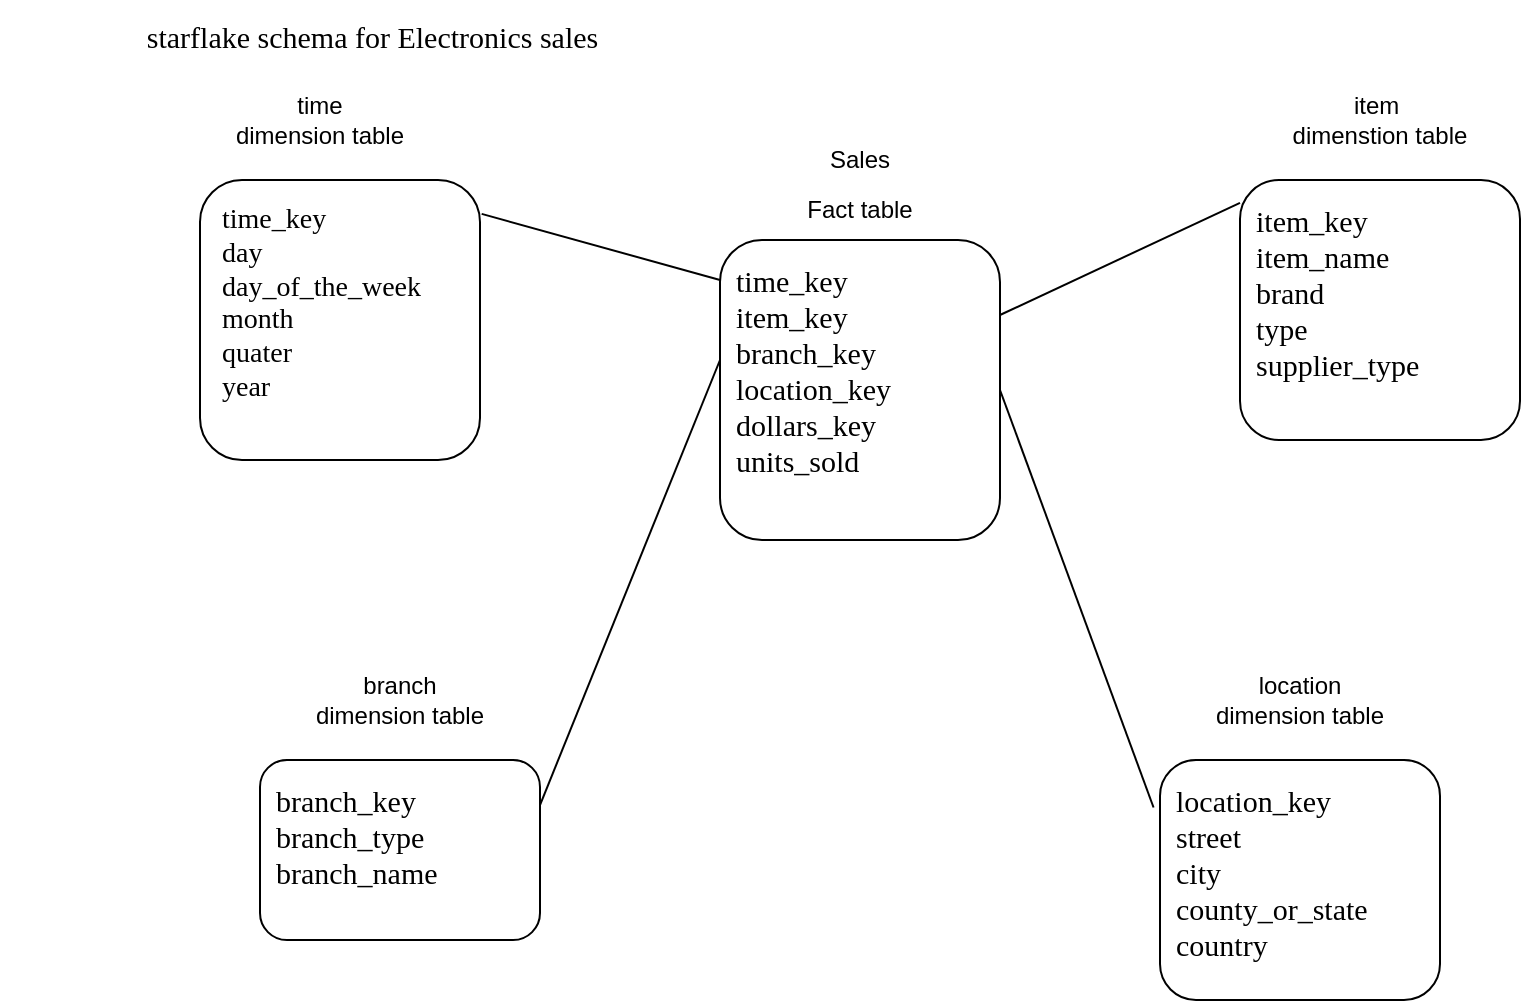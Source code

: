 <mxfile version="16.3.0" type="device"><diagram id="wJkkncFo8TDHunM86-9w" name="Page-1"><mxGraphModel dx="1221" dy="681" grid="1" gridSize="10" guides="1" tooltips="1" connect="1" arrows="1" fold="1" page="1" pageScale="1" pageWidth="827" pageHeight="1169" math="0" shadow="0"><root><mxCell id="0"/><mxCell id="1" parent="0"/><mxCell id="lm-o03ihQJz3eWXHt5Hj-1" value="time_key&lt;br style=&quot;font-size: 14px;&quot;&gt;day&lt;br style=&quot;font-size: 14px;&quot;&gt;day_of_the_week&lt;br style=&quot;font-size: 14px;&quot;&gt;month&lt;br style=&quot;font-size: 14px;&quot;&gt;quater&lt;br style=&quot;font-size: 14px;&quot;&gt;year" style="rounded=1;fontFamily=Verdana;labelPosition=center;verticalLabelPosition=middle;align=left;verticalAlign=top;labelBackgroundColor=none;whiteSpace=wrap;html=1;fontStyle=0;textDirection=ltr;fontSize=14;horizontal=1;spacingTop=5;spacingLeft=9;" vertex="1" parent="1"><mxGeometry x="110" y="90" width="140" height="140" as="geometry"/></mxCell><mxCell id="lm-o03ihQJz3eWXHt5Hj-2" value="time_key&lt;br style=&quot;font-size: 15px;&quot;&gt;item_key&lt;br style=&quot;font-size: 15px;&quot;&gt;branch_key&lt;br style=&quot;font-size: 15px;&quot;&gt;location_key&lt;br style=&quot;font-size: 15px;&quot;&gt;dollars_key&lt;br style=&quot;font-size: 15px;&quot;&gt;units_sold" style="rounded=1;whiteSpace=wrap;html=1;fontStyle=0;fontSize=15;align=left;spacingLeft=6;fontFamily=Verdana;verticalAlign=top;spacingTop=5;" vertex="1" parent="1"><mxGeometry x="370" y="120" width="140" height="150" as="geometry"/></mxCell><mxCell id="lm-o03ihQJz3eWXHt5Hj-3" value="item_key&lt;br style=&quot;font-size: 15px;&quot;&gt;item_name&lt;br style=&quot;font-size: 15px;&quot;&gt;brand&lt;br style=&quot;font-size: 15px;&quot;&gt;type&lt;br style=&quot;font-size: 15px;&quot;&gt;supplier_type&lt;br style=&quot;font-size: 15px;&quot;&gt;" style="rounded=1;whiteSpace=wrap;html=1;fontStyle=0;fontSize=15;align=left;spacingLeft=6;fontFamily=Verdana;verticalAlign=top;spacingTop=5;" vertex="1" parent="1"><mxGeometry x="630" y="90" width="140" height="130" as="geometry"/></mxCell><mxCell id="lm-o03ihQJz3eWXHt5Hj-4" value="location_key&lt;br style=&quot;font-size: 15px;&quot;&gt;street&lt;br style=&quot;font-size: 15px;&quot;&gt;city&lt;br style=&quot;font-size: 15px;&quot;&gt;county_or_state&lt;br style=&quot;font-size: 15px;&quot;&gt;country" style="rounded=1;whiteSpace=wrap;html=1;fontStyle=0;fontSize=15;align=left;spacingLeft=6;fontFamily=Verdana;verticalAlign=top;spacingTop=5;" vertex="1" parent="1"><mxGeometry x="590" y="380" width="140" height="120" as="geometry"/></mxCell><mxCell id="lm-o03ihQJz3eWXHt5Hj-5" value="branch_key&lt;br style=&quot;font-size: 15px;&quot;&gt;branch_type&lt;br style=&quot;font-size: 15px;&quot;&gt;branch_name" style="rounded=1;whiteSpace=wrap;html=1;fontStyle=0;fontSize=15;align=left;spacingLeft=6;fontFamily=Verdana;verticalAlign=top;spacingTop=5;" vertex="1" parent="1"><mxGeometry x="140" y="380" width="140" height="90" as="geometry"/></mxCell><mxCell id="lm-o03ihQJz3eWXHt5Hj-6" value="Fact table" style="text;html=1;strokeColor=none;fillColor=none;align=center;verticalAlign=middle;whiteSpace=wrap;rounded=0;" vertex="1" parent="1"><mxGeometry x="410" y="90" width="60" height="30" as="geometry"/></mxCell><mxCell id="lm-o03ihQJz3eWXHt5Hj-9" value="Sales" style="text;html=1;strokeColor=none;fillColor=none;align=center;verticalAlign=middle;whiteSpace=wrap;rounded=0;" vertex="1" parent="1"><mxGeometry x="395" y="60" width="90" height="40" as="geometry"/></mxCell><mxCell id="lm-o03ihQJz3eWXHt5Hj-10" value="time&lt;br&gt;dimension table" style="text;html=1;strokeColor=none;fillColor=none;align=center;verticalAlign=middle;whiteSpace=wrap;rounded=0;" vertex="1" parent="1"><mxGeometry x="125" y="40" width="90" height="40" as="geometry"/></mxCell><mxCell id="lm-o03ihQJz3eWXHt5Hj-11" value="item&amp;nbsp;&lt;br&gt;dimenstion table" style="text;html=1;strokeColor=none;fillColor=none;align=center;verticalAlign=middle;whiteSpace=wrap;rounded=0;" vertex="1" parent="1"><mxGeometry x="655" y="45" width="90" height="30" as="geometry"/></mxCell><mxCell id="lm-o03ihQJz3eWXHt5Hj-12" value="branch dimension table" style="text;html=1;strokeColor=none;fillColor=none;align=center;verticalAlign=middle;whiteSpace=wrap;rounded=0;" vertex="1" parent="1"><mxGeometry x="165" y="330" width="90" height="40" as="geometry"/></mxCell><mxCell id="lm-o03ihQJz3eWXHt5Hj-15" value="location dimension table" style="text;html=1;strokeColor=none;fillColor=none;align=center;verticalAlign=middle;whiteSpace=wrap;rounded=0;" vertex="1" parent="1"><mxGeometry x="615" y="330" width="90" height="40" as="geometry"/></mxCell><mxCell id="lm-o03ihQJz3eWXHt5Hj-16" value="" style="endArrow=none;html=1;rounded=0;fontFamily=Verdana;fontSize=15;entryX=1.006;entryY=0.121;entryDx=0;entryDy=0;entryPerimeter=0;" edge="1" parent="1" target="lm-o03ihQJz3eWXHt5Hj-1"><mxGeometry width="50" height="50" relative="1" as="geometry"><mxPoint x="370" y="140" as="sourcePoint"/><mxPoint x="440" y="230" as="targetPoint"/></mxGeometry></mxCell><mxCell id="lm-o03ihQJz3eWXHt5Hj-17" value="" style="endArrow=none;html=1;rounded=0;fontFamily=Verdana;fontSize=15;exitX=1;exitY=0.25;exitDx=0;exitDy=0;" edge="1" parent="1" source="lm-o03ihQJz3eWXHt5Hj-5"><mxGeometry width="50" height="50" relative="1" as="geometry"><mxPoint x="390" y="280" as="sourcePoint"/><mxPoint x="370" y="180" as="targetPoint"/></mxGeometry></mxCell><mxCell id="lm-o03ihQJz3eWXHt5Hj-18" value="" style="endArrow=none;html=1;rounded=0;fontFamily=Verdana;fontSize=15;entryX=0;entryY=0.088;entryDx=0;entryDy=0;entryPerimeter=0;exitX=1;exitY=0.25;exitDx=0;exitDy=0;" edge="1" parent="1" source="lm-o03ihQJz3eWXHt5Hj-2" target="lm-o03ihQJz3eWXHt5Hj-3"><mxGeometry width="50" height="50" relative="1" as="geometry"><mxPoint x="390" y="280" as="sourcePoint"/><mxPoint x="440" y="230" as="targetPoint"/></mxGeometry></mxCell><mxCell id="lm-o03ihQJz3eWXHt5Hj-19" value="" style="endArrow=none;html=1;rounded=0;fontFamily=Verdana;fontSize=15;exitX=-0.023;exitY=0.198;exitDx=0;exitDy=0;exitPerimeter=0;entryX=1;entryY=0.5;entryDx=0;entryDy=0;" edge="1" parent="1" source="lm-o03ihQJz3eWXHt5Hj-4" target="lm-o03ihQJz3eWXHt5Hj-2"><mxGeometry width="50" height="50" relative="1" as="geometry"><mxPoint x="390" y="280" as="sourcePoint"/><mxPoint x="440" y="230" as="targetPoint"/></mxGeometry></mxCell><mxCell id="lm-o03ihQJz3eWXHt5Hj-20" value="starflake schema for Electronics sales&amp;nbsp;&amp;nbsp;" style="text;html=1;strokeColor=none;fillColor=none;align=center;verticalAlign=middle;whiteSpace=wrap;rounded=0;labelBackgroundColor=none;fontFamily=Verdana;fontSize=15;" vertex="1" parent="1"><mxGeometry x="10" width="380" height="35" as="geometry"/></mxCell></root></mxGraphModel></diagram></mxfile>